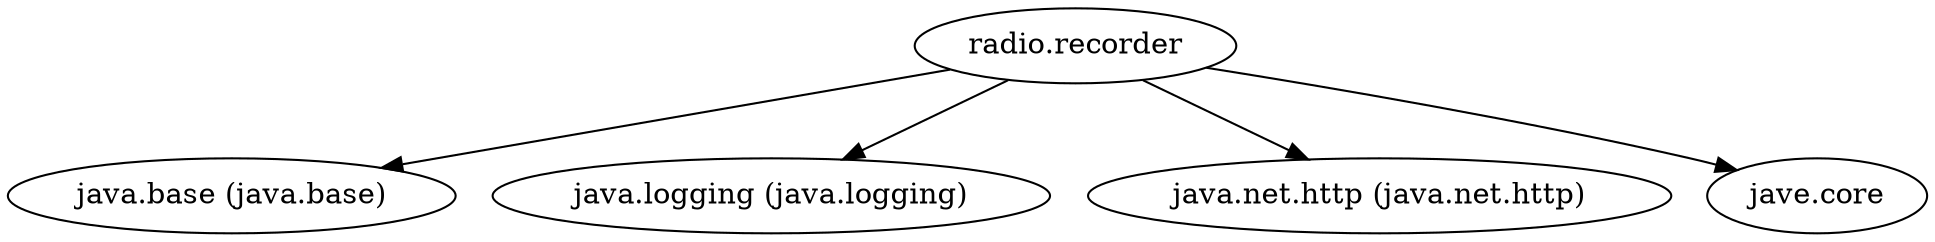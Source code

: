 digraph "summary" {
  "radio.recorder"                                   -> "java.base (java.base)";
  "radio.recorder"                                   -> "java.logging (java.logging)";
  "radio.recorder"                                   -> "java.net.http (java.net.http)";
  "radio.recorder"                                   -> "jave.core";
}
